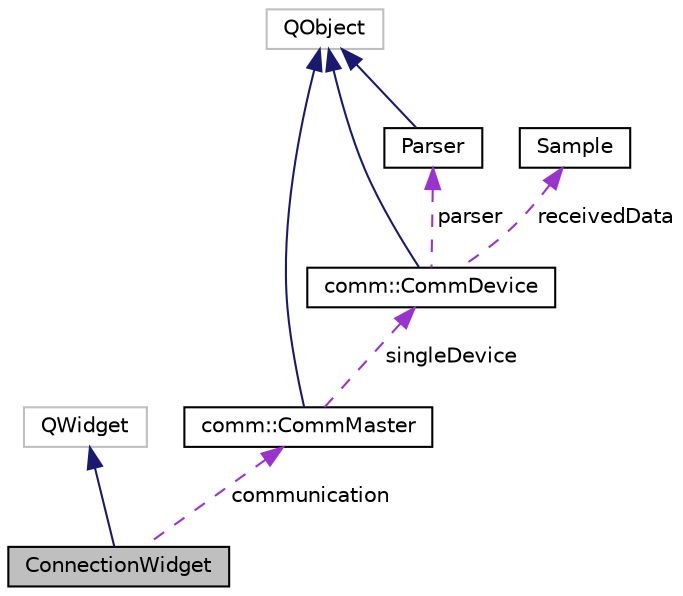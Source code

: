 digraph "ConnectionWidget"
{
 // LATEX_PDF_SIZE
  edge [fontname="Helvetica",fontsize="10",labelfontname="Helvetica",labelfontsize="10"];
  node [fontname="Helvetica",fontsize="10",shape=record];
  Node1 [label="ConnectionWidget",height=0.2,width=0.4,color="black", fillcolor="grey75", style="filled", fontcolor="black",tooltip="Class to display informations about a single connection."];
  Node2 -> Node1 [dir="back",color="midnightblue",fontsize="10",style="solid",fontname="Helvetica"];
  Node2 [label="QWidget",height=0.2,width=0.4,color="grey75", fillcolor="white", style="filled",tooltip=" "];
  Node3 -> Node1 [dir="back",color="darkorchid3",fontsize="10",style="dashed",label=" communication" ,fontname="Helvetica"];
  Node3 [label="comm::CommMaster",height=0.2,width=0.4,color="black", fillcolor="white", style="filled",URL="$classcomm_1_1_comm_master.html",tooltip=" "];
  Node4 -> Node3 [dir="back",color="midnightblue",fontsize="10",style="solid",fontname="Helvetica"];
  Node4 [label="QObject",height=0.2,width=0.4,color="grey75", fillcolor="white", style="filled",tooltip=" "];
  Node5 -> Node3 [dir="back",color="darkorchid3",fontsize="10",style="dashed",label=" singleDevice" ,fontname="Helvetica"];
  Node5 [label="comm::CommDevice",height=0.2,width=0.4,color="black", fillcolor="white", style="filled",URL="$classcomm_1_1_comm_device.html",tooltip="Base class for every connection."];
  Node4 -> Node5 [dir="back",color="midnightblue",fontsize="10",style="solid",fontname="Helvetica"];
  Node6 -> Node5 [dir="back",color="darkorchid3",fontsize="10",style="dashed",label=" receivedData" ,fontname="Helvetica"];
  Node6 [label="Sample",height=0.2,width=0.4,color="black", fillcolor="white", style="filled",URL="$struct_sample.html",tooltip="holds parsed data"];
  Node7 -> Node5 [dir="back",color="darkorchid3",fontsize="10",style="dashed",label=" parser" ,fontname="Helvetica"];
  Node7 [label="Parser",height=0.2,width=0.4,color="black", fillcolor="white", style="filled",URL="$class_parser.html",tooltip=" "];
  Node4 -> Node7 [dir="back",color="midnightblue",fontsize="10",style="solid",fontname="Helvetica"];
}
